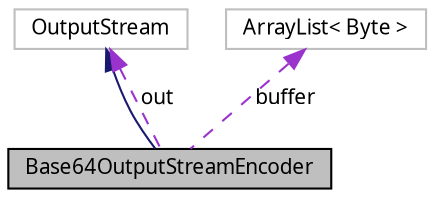 digraph G
{
  bgcolor="transparent";
  edge [fontname="FreeSans.ttf",fontsize="10",labelfontname="FreeSans.ttf",labelfontsize="10"];
  node [fontname="FreeSans.ttf",fontsize="10",shape=record];
  Node1 [label="Base64OutputStreamEncoder",height=0.2,width=0.4,color="black", fillcolor="grey75", style="filled" fontcolor="black"];
  Node2 -> Node1 [dir=back,color="midnightblue",fontsize="10",style="solid",fontname="FreeSans.ttf"];
  Node2 [label="OutputStream",height=0.2,width=0.4,color="grey75"];
  Node2 -> Node1 [dir=back,color="darkorchid3",fontsize="10",style="dashed",label="out",fontname="FreeSans.ttf"];
  Node3 -> Node1 [dir=back,color="darkorchid3",fontsize="10",style="dashed",label="buffer",fontname="FreeSans.ttf"];
  Node3 [label="ArrayList\< Byte \>",height=0.2,width=0.4,color="grey75"];
}
